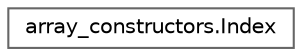 digraph "Graphical Class Hierarchy"
{
 // LATEX_PDF_SIZE
  bgcolor="transparent";
  edge [fontname=Helvetica,fontsize=10,labelfontname=Helvetica,labelfontsize=10];
  node [fontname=Helvetica,fontsize=10,shape=box,height=0.2,width=0.4];
  rankdir="LR";
  Node0 [id="Node000000",label="array_constructors.Index",height=0.2,width=0.4,color="grey40", fillcolor="white", style="filled",URL="$d9/d25/classarray__constructors_1_1Index.html",tooltip=" "];
}
